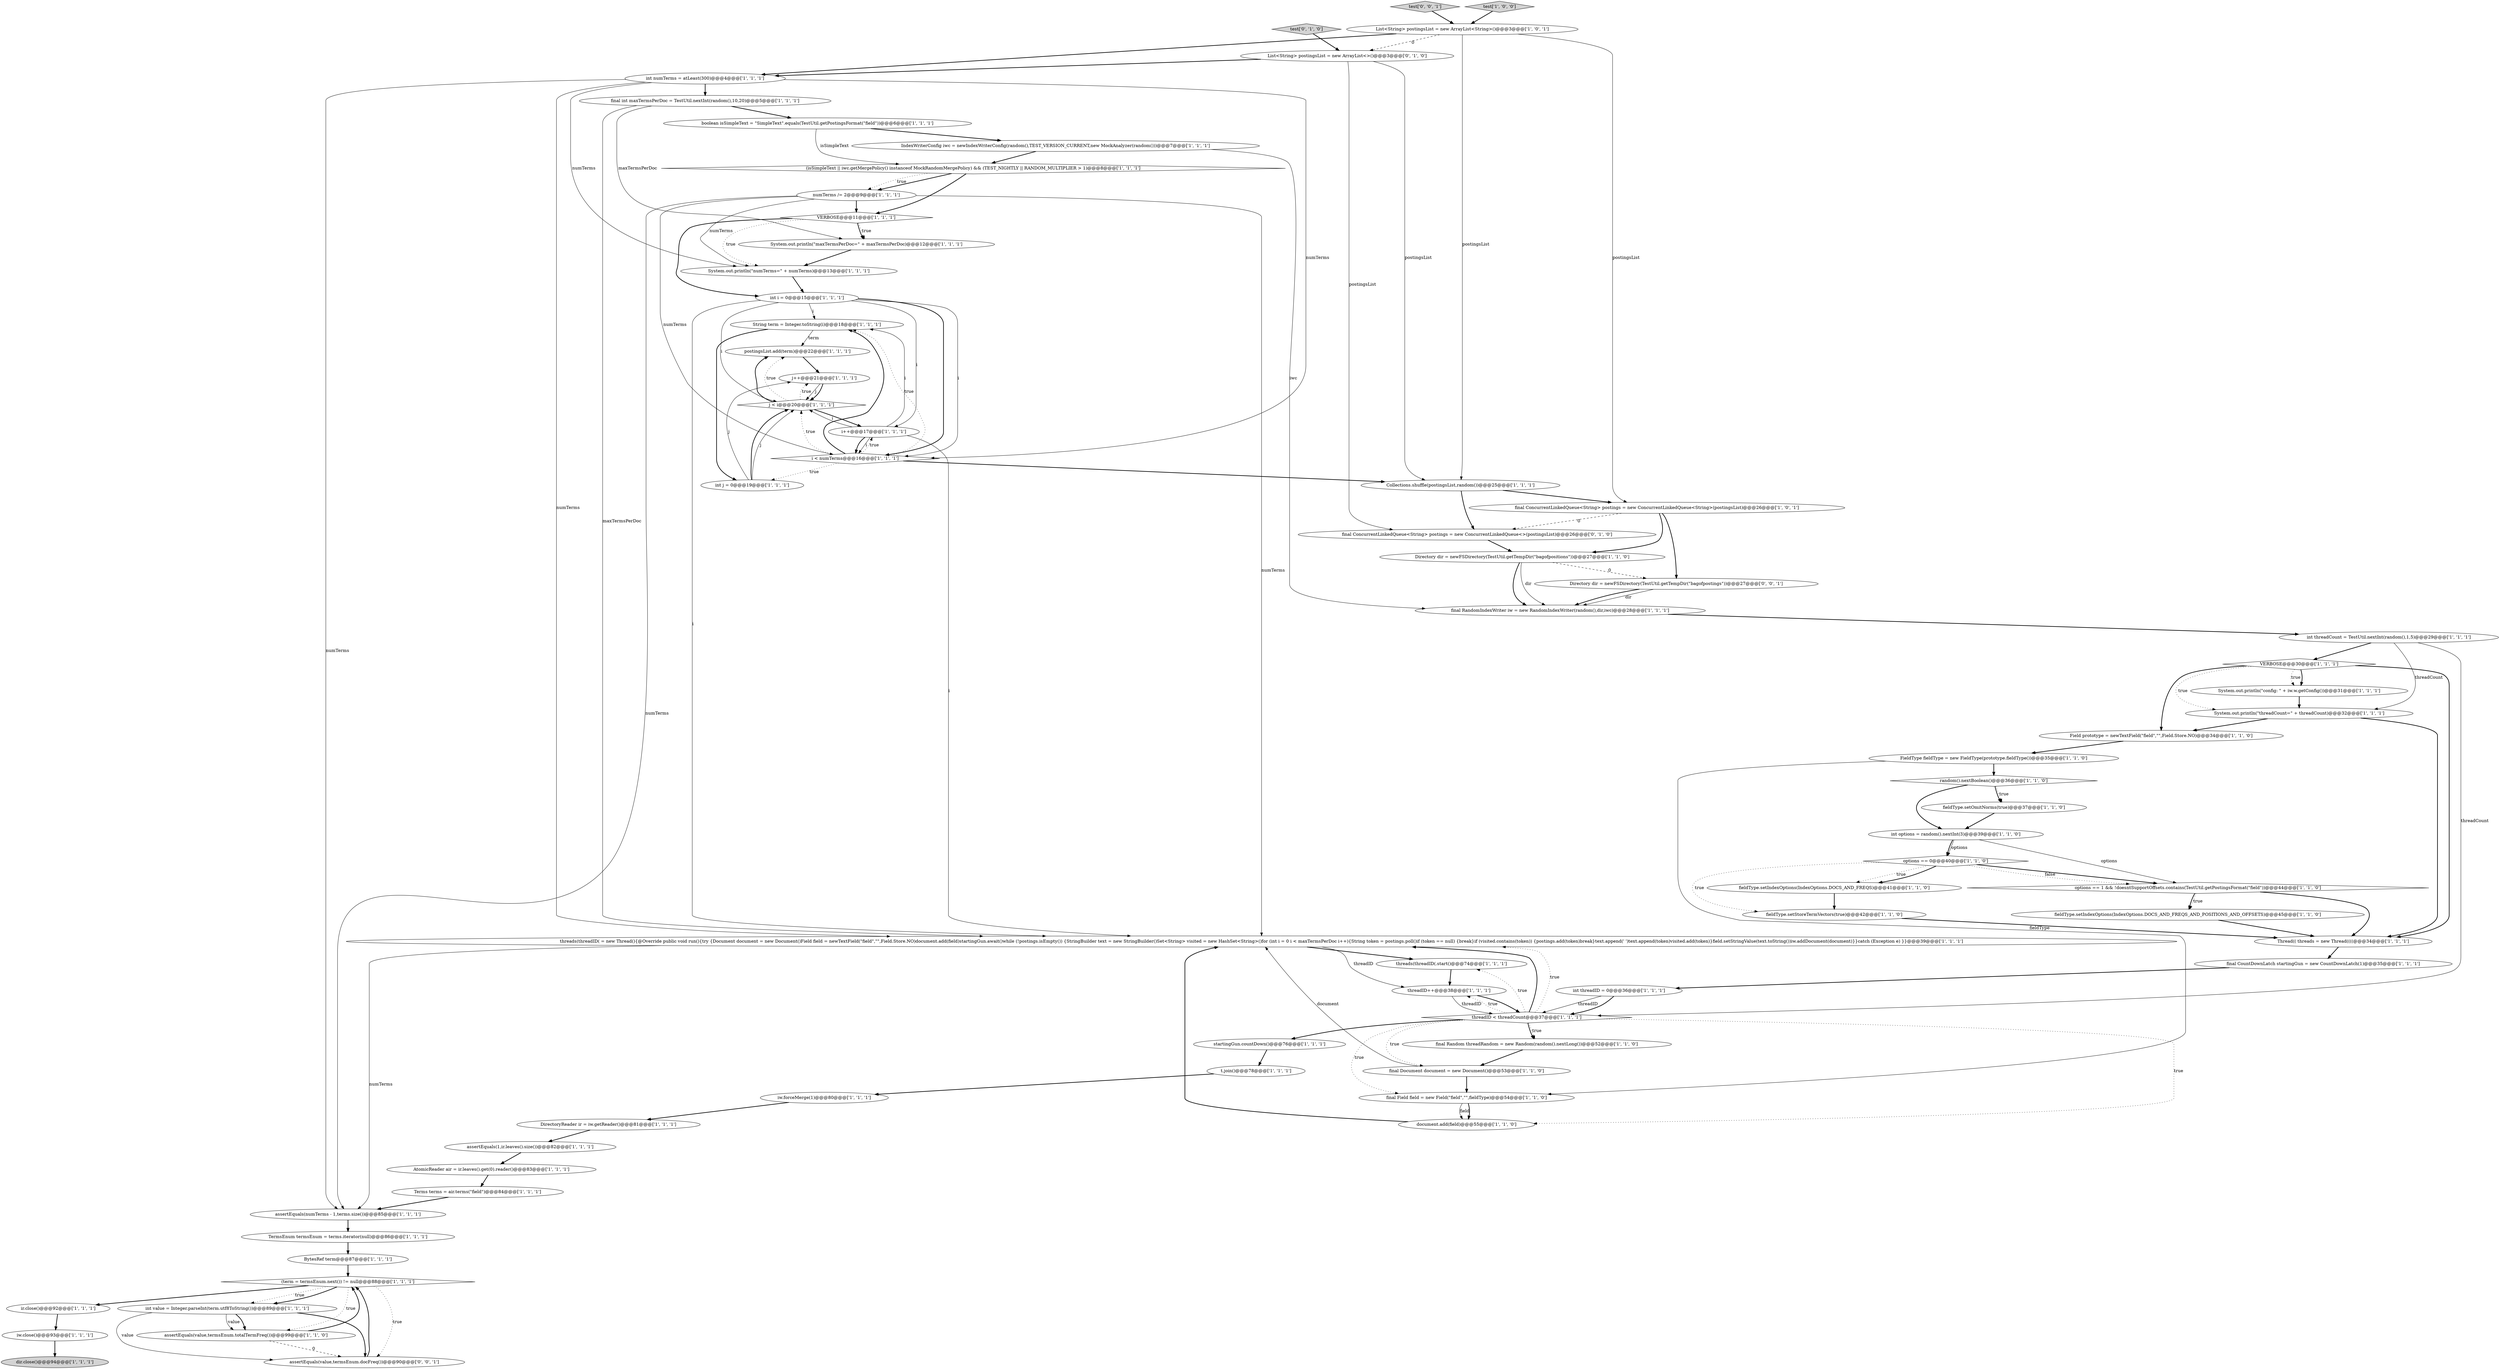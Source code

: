 digraph {
28 [style = filled, label = "BytesRef term@@@87@@@['1', '1', '1']", fillcolor = white, shape = ellipse image = "AAA0AAABBB1BBB"];
45 [style = filled, label = "int options = random().nextInt(3)@@@39@@@['1', '1', '0']", fillcolor = white, shape = ellipse image = "AAA0AAABBB1BBB"];
56 [style = filled, label = "j++@@@21@@@['1', '1', '1']", fillcolor = white, shape = ellipse image = "AAA0AAABBB1BBB"];
59 [style = filled, label = "AtomicReader air = ir.leaves().get(0).reader()@@@83@@@['1', '1', '1']", fillcolor = white, shape = ellipse image = "AAA0AAABBB1BBB"];
34 [style = filled, label = "String term = Integer.toString(i)@@@18@@@['1', '1', '1']", fillcolor = white, shape = ellipse image = "AAA0AAABBB1BBB"];
36 [style = filled, label = "i++@@@17@@@['1', '1', '1']", fillcolor = white, shape = ellipse image = "AAA0AAABBB1BBB"];
57 [style = filled, label = "assertEquals(1,ir.leaves().size())@@@82@@@['1', '1', '1']", fillcolor = white, shape = ellipse image = "AAA0AAABBB1BBB"];
3 [style = filled, label = "Thread(( threads = new Thread((((@@@34@@@['1', '1', '1']", fillcolor = white, shape = ellipse image = "AAA0AAABBB1BBB"];
41 [style = filled, label = "System.out.println(\"maxTermsPerDoc=\" + maxTermsPerDoc)@@@12@@@['1', '1', '1']", fillcolor = white, shape = ellipse image = "AAA0AAABBB1BBB"];
11 [style = filled, label = "int numTerms = atLeast(300)@@@4@@@['1', '1', '1']", fillcolor = white, shape = ellipse image = "AAA0AAABBB1BBB"];
14 [style = filled, label = "threads(threadID(.start()@@@74@@@['1', '1', '1']", fillcolor = white, shape = ellipse image = "AAA0AAABBB1BBB"];
44 [style = filled, label = "postingsList.add(term)@@@22@@@['1', '1', '1']", fillcolor = white, shape = ellipse image = "AAA0AAABBB1BBB"];
69 [style = filled, label = "Directory dir = newFSDirectory(TestUtil.getTempDir(\"bagofpostings\"))@@@27@@@['0', '0', '1']", fillcolor = white, shape = ellipse image = "AAA0AAABBB3BBB"];
67 [style = filled, label = "test['0', '0', '1']", fillcolor = lightgray, shape = diamond image = "AAA0AAABBB3BBB"];
62 [style = filled, label = "fieldType.setIndexOptions(IndexOptions.DOCS_AND_FREQS_AND_POSITIONS_AND_OFFSETS)@@@45@@@['1', '1', '0']", fillcolor = white, shape = ellipse image = "AAA0AAABBB1BBB"];
35 [style = filled, label = "IndexWriterConfig iwc = newIndexWriterConfig(random(),TEST_VERSION_CURRENT,new MockAnalyzer(random()))@@@7@@@['1', '1', '1']", fillcolor = white, shape = ellipse image = "AAA0AAABBB1BBB"];
10 [style = filled, label = "Collections.shuffle(postingsList,random())@@@25@@@['1', '1', '1']", fillcolor = white, shape = ellipse image = "AAA0AAABBB1BBB"];
48 [style = filled, label = "TermsEnum termsEnum = terms.iterator(null)@@@86@@@['1', '1', '1']", fillcolor = white, shape = ellipse image = "AAA0AAABBB1BBB"];
24 [style = filled, label = "FieldType fieldType = new FieldType(prototype.fieldType())@@@35@@@['1', '1', '0']", fillcolor = white, shape = ellipse image = "AAA0AAABBB1BBB"];
15 [style = filled, label = "(term = termsEnum.next()) != null@@@88@@@['1', '1', '1']", fillcolor = white, shape = diamond image = "AAA0AAABBB1BBB"];
5 [style = filled, label = "threads(threadID( = new Thread(){@Override public void run(){try {Document document = new Document()Field field = newTextField(\"field\",\"\",Field.Store.NO)document.add(field)startingGun.await()while (!postings.isEmpty()) {StringBuilder text = new StringBuilder()Set<String> visited = new HashSet<String>()for (int i = 0 i < maxTermsPerDoc i++){String token = postings.poll()if (token == null) {break}if (visited.contains(token)) {postings.add(token)break}text.append(' ')text.append(token)visited.add(token)}field.setStringValue(text.toString())iw.addDocument(document)}}catch (Exception e) }}@@@39@@@['1', '1', '1']", fillcolor = white, shape = ellipse image = "AAA0AAABBB1BBB"];
26 [style = filled, label = "assertEquals(value,termsEnum.totalTermFreq())@@@99@@@['1', '1', '0']", fillcolor = white, shape = ellipse image = "AAA0AAABBB1BBB"];
18 [style = filled, label = "startingGun.countDown()@@@76@@@['1', '1', '1']", fillcolor = white, shape = ellipse image = "AAA0AAABBB1BBB"];
50 [style = filled, label = "fieldType.setStoreTermVectors(true)@@@42@@@['1', '1', '0']", fillcolor = white, shape = ellipse image = "AAA0AAABBB1BBB"];
51 [style = filled, label = "document.add(field)@@@55@@@['1', '1', '0']", fillcolor = white, shape = ellipse image = "AAA0AAABBB1BBB"];
25 [style = filled, label = "final CountDownLatch startingGun = new CountDownLatch(1)@@@35@@@['1', '1', '1']", fillcolor = white, shape = ellipse image = "AAA0AAABBB1BBB"];
38 [style = filled, label = "Field prototype = newTextField(\"field\",\"\",Field.Store.NO)@@@34@@@['1', '1', '0']", fillcolor = white, shape = ellipse image = "AAA0AAABBB1BBB"];
22 [style = filled, label = "Terms terms = air.terms(\"field\")@@@84@@@['1', '1', '1']", fillcolor = white, shape = ellipse image = "AAA0AAABBB1BBB"];
40 [style = filled, label = "t.join()@@@78@@@['1', '1', '1']", fillcolor = white, shape = ellipse image = "AAA0AAABBB1BBB"];
63 [style = filled, label = "VERBOSE@@@11@@@['1', '1', '1']", fillcolor = white, shape = diamond image = "AAA0AAABBB1BBB"];
0 [style = filled, label = "System.out.println(\"numTerms=\" + numTerms)@@@13@@@['1', '1', '1']", fillcolor = white, shape = ellipse image = "AAA0AAABBB1BBB"];
58 [style = filled, label = "iw.close()@@@93@@@['1', '1', '1']", fillcolor = white, shape = ellipse image = "AAA0AAABBB1BBB"];
16 [style = filled, label = "VERBOSE@@@30@@@['1', '1', '1']", fillcolor = white, shape = diamond image = "AAA0AAABBB1BBB"];
17 [style = filled, label = "threadID < threadCount@@@37@@@['1', '1', '1']", fillcolor = white, shape = diamond image = "AAA0AAABBB1BBB"];
13 [style = filled, label = "final Random threadRandom = new Random(random().nextLong())@@@52@@@['1', '1', '0']", fillcolor = white, shape = ellipse image = "AAA0AAABBB1BBB"];
68 [style = filled, label = "assertEquals(value,termsEnum.docFreq())@@@90@@@['0', '0', '1']", fillcolor = white, shape = ellipse image = "AAA0AAABBB3BBB"];
64 [style = filled, label = "final ConcurrentLinkedQueue<String> postings = new ConcurrentLinkedQueue<>(postingsList)@@@26@@@['0', '1', '0']", fillcolor = white, shape = ellipse image = "AAA1AAABBB2BBB"];
1 [style = filled, label = "fieldType.setIndexOptions(IndexOptions.DOCS_AND_FREQS)@@@41@@@['1', '1', '0']", fillcolor = white, shape = ellipse image = "AAA0AAABBB1BBB"];
33 [style = filled, label = "ir.close()@@@92@@@['1', '1', '1']", fillcolor = white, shape = ellipse image = "AAA0AAABBB1BBB"];
52 [style = filled, label = "int i = 0@@@15@@@['1', '1', '1']", fillcolor = white, shape = ellipse image = "AAA0AAABBB1BBB"];
49 [style = filled, label = "Directory dir = newFSDirectory(TestUtil.getTempDir(\"bagofpositions\"))@@@27@@@['1', '1', '0']", fillcolor = white, shape = ellipse image = "AAA0AAABBB1BBB"];
55 [style = filled, label = "options == 1 && !doesntSupportOffsets.contains(TestUtil.getPostingsFormat(\"field\"))@@@44@@@['1', '1', '0']", fillcolor = white, shape = diamond image = "AAA0AAABBB1BBB"];
60 [style = filled, label = "int value = Integer.parseInt(term.utf8ToString())@@@89@@@['1', '1', '1']", fillcolor = white, shape = ellipse image = "AAA0AAABBB1BBB"];
43 [style = filled, label = "numTerms /= 2@@@9@@@['1', '1', '1']", fillcolor = white, shape = ellipse image = "AAA0AAABBB1BBB"];
32 [style = filled, label = "random().nextBoolean()@@@36@@@['1', '1', '0']", fillcolor = white, shape = diamond image = "AAA0AAABBB1BBB"];
23 [style = filled, label = "(isSimpleText || iwc.getMergePolicy() instanceof MockRandomMergePolicy) && (TEST_NIGHTLY || RANDOM_MULTIPLIER > 1)@@@8@@@['1', '1', '1']", fillcolor = white, shape = diamond image = "AAA0AAABBB1BBB"];
53 [style = filled, label = "final RandomIndexWriter iw = new RandomIndexWriter(random(),dir,iwc)@@@28@@@['1', '1', '1']", fillcolor = white, shape = ellipse image = "AAA0AAABBB1BBB"];
61 [style = filled, label = "boolean isSimpleText = \"SimpleText\".equals(TestUtil.getPostingsFormat(\"field\"))@@@6@@@['1', '1', '1']", fillcolor = white, shape = ellipse image = "AAA0AAABBB1BBB"];
65 [style = filled, label = "List<String> postingsList = new ArrayList<>()@@@3@@@['0', '1', '0']", fillcolor = white, shape = ellipse image = "AAA1AAABBB2BBB"];
66 [style = filled, label = "test['0', '1', '0']", fillcolor = lightgray, shape = diamond image = "AAA0AAABBB2BBB"];
39 [style = filled, label = "test['1', '0', '0']", fillcolor = lightgray, shape = diamond image = "AAA0AAABBB1BBB"];
37 [style = filled, label = "int j = 0@@@19@@@['1', '1', '1']", fillcolor = white, shape = ellipse image = "AAA0AAABBB1BBB"];
30 [style = filled, label = "dir.close()@@@94@@@['1', '1', '1']", fillcolor = lightgray, shape = ellipse image = "AAA0AAABBB1BBB"];
27 [style = filled, label = "j < i@@@20@@@['1', '1', '1']", fillcolor = white, shape = diamond image = "AAA0AAABBB1BBB"];
8 [style = filled, label = "DirectoryReader ir = iw.getReader()@@@81@@@['1', '1', '1']", fillcolor = white, shape = ellipse image = "AAA0AAABBB1BBB"];
46 [style = filled, label = "final Field field = new Field(\"field\",\"\",fieldType)@@@54@@@['1', '1', '0']", fillcolor = white, shape = ellipse image = "AAA0AAABBB1BBB"];
54 [style = filled, label = "int threadID = 0@@@36@@@['1', '1', '1']", fillcolor = white, shape = ellipse image = "AAA0AAABBB1BBB"];
4 [style = filled, label = "System.out.println(\"threadCount=\" + threadCount)@@@32@@@['1', '1', '1']", fillcolor = white, shape = ellipse image = "AAA0AAABBB1BBB"];
47 [style = filled, label = "i < numTerms@@@16@@@['1', '1', '1']", fillcolor = white, shape = diamond image = "AAA0AAABBB1BBB"];
19 [style = filled, label = "final Document document = new Document()@@@53@@@['1', '1', '0']", fillcolor = white, shape = ellipse image = "AAA0AAABBB1BBB"];
21 [style = filled, label = "final ConcurrentLinkedQueue<String> postings = new ConcurrentLinkedQueue<String>(postingsList)@@@26@@@['1', '0', '1']", fillcolor = white, shape = ellipse image = "AAA0AAABBB1BBB"];
42 [style = filled, label = "iw.forceMerge(1)@@@80@@@['1', '1', '1']", fillcolor = white, shape = ellipse image = "AAA0AAABBB1BBB"];
29 [style = filled, label = "List<String> postingsList = new ArrayList<String>()@@@3@@@['1', '0', '1']", fillcolor = white, shape = ellipse image = "AAA0AAABBB1BBB"];
6 [style = filled, label = "options == 0@@@40@@@['1', '1', '0']", fillcolor = white, shape = diamond image = "AAA0AAABBB1BBB"];
2 [style = filled, label = "threadID++@@@38@@@['1', '1', '1']", fillcolor = white, shape = ellipse image = "AAA0AAABBB1BBB"];
7 [style = filled, label = "assertEquals(numTerms - 1,terms.size())@@@85@@@['1', '1', '1']", fillcolor = white, shape = ellipse image = "AAA0AAABBB1BBB"];
9 [style = filled, label = "int threadCount = TestUtil.nextInt(random(),1,5)@@@29@@@['1', '1', '1']", fillcolor = white, shape = ellipse image = "AAA0AAABBB1BBB"];
20 [style = filled, label = "final int maxTermsPerDoc = TestUtil.nextInt(random(),10,20)@@@5@@@['1', '1', '1']", fillcolor = white, shape = ellipse image = "AAA0AAABBB1BBB"];
12 [style = filled, label = "fieldType.setOmitNorms(true)@@@37@@@['1', '1', '0']", fillcolor = white, shape = ellipse image = "AAA0AAABBB1BBB"];
31 [style = filled, label = "System.out.println(\"config: \" + iw.w.getConfig())@@@31@@@['1', '1', '1']", fillcolor = white, shape = ellipse image = "AAA0AAABBB1BBB"];
5->14 [style = bold, label=""];
61->23 [style = solid, label="isSimpleText"];
24->32 [style = bold, label=""];
10->21 [style = bold, label=""];
67->29 [style = bold, label=""];
5->2 [style = solid, label="threadID"];
52->47 [style = solid, label="i"];
44->56 [style = bold, label=""];
59->22 [style = bold, label=""];
15->33 [style = bold, label=""];
52->5 [style = solid, label="i"];
29->10 [style = solid, label="postingsList"];
15->60 [style = dotted, label="true"];
15->60 [style = bold, label=""];
52->27 [style = solid, label="i"];
16->38 [style = bold, label=""];
45->55 [style = solid, label="options"];
2->17 [style = bold, label=""];
10->64 [style = bold, label=""];
64->49 [style = bold, label=""];
46->51 [style = solid, label="field"];
17->13 [style = bold, label=""];
36->47 [style = bold, label=""];
37->27 [style = solid, label="j"];
3->25 [style = bold, label=""];
43->5 [style = solid, label="numTerms"];
17->46 [style = dotted, label="true"];
52->36 [style = solid, label="i"];
20->61 [style = bold, label=""];
7->48 [style = bold, label=""];
21->64 [style = dashed, label="0"];
43->47 [style = solid, label="numTerms"];
19->46 [style = bold, label=""];
47->34 [style = bold, label=""];
4->3 [style = bold, label=""];
52->34 [style = solid, label="i"];
2->17 [style = solid, label="threadID"];
65->10 [style = solid, label="postingsList"];
20->5 [style = solid, label="maxTermsPerDoc"];
27->44 [style = bold, label=""];
43->63 [style = bold, label=""];
11->20 [style = bold, label=""];
8->57 [style = bold, label=""];
53->9 [style = bold, label=""];
45->6 [style = solid, label="options"];
47->36 [style = dotted, label="true"];
47->27 [style = dotted, label="true"];
29->65 [style = dashed, label="0"];
9->16 [style = bold, label=""];
49->53 [style = bold, label=""];
36->27 [style = solid, label="i"];
17->13 [style = dotted, label="true"];
36->47 [style = solid, label="i"];
11->0 [style = solid, label="numTerms"];
23->43 [style = bold, label=""];
38->24 [style = bold, label=""];
57->59 [style = bold, label=""];
54->17 [style = solid, label="threadID"];
27->56 [style = dotted, label="true"];
45->6 [style = bold, label=""];
43->0 [style = solid, label="numTerms"];
54->17 [style = bold, label=""];
43->7 [style = solid, label="numTerms"];
9->17 [style = solid, label="threadCount"];
65->11 [style = bold, label=""];
17->2 [style = dotted, label="true"];
35->23 [style = bold, label=""];
66->65 [style = bold, label=""];
49->69 [style = dashed, label="0"];
50->3 [style = bold, label=""];
47->34 [style = dotted, label="true"];
15->68 [style = dotted, label="true"];
9->4 [style = solid, label="threadCount"];
17->5 [style = dotted, label="true"];
56->27 [style = solid, label="j"];
65->64 [style = solid, label="postingsList"];
36->34 [style = solid, label="i"];
56->27 [style = bold, label=""];
60->68 [style = solid, label="value"];
68->15 [style = bold, label=""];
40->42 [style = bold, label=""];
17->14 [style = dotted, label="true"];
13->19 [style = bold, label=""];
27->44 [style = dotted, label="true"];
11->5 [style = solid, label="numTerms"];
15->26 [style = dotted, label="true"];
29->21 [style = solid, label="postingsList"];
32->12 [style = dotted, label="true"];
26->68 [style = dashed, label="0"];
32->45 [style = bold, label=""];
41->0 [style = bold, label=""];
11->7 [style = solid, label="numTerms"];
6->1 [style = dotted, label="true"];
23->63 [style = bold, label=""];
21->69 [style = bold, label=""];
46->51 [style = bold, label=""];
28->15 [style = bold, label=""];
63->41 [style = dotted, label="true"];
47->10 [style = bold, label=""];
20->41 [style = solid, label="maxTermsPerDoc"];
31->4 [style = bold, label=""];
60->26 [style = bold, label=""];
26->15 [style = bold, label=""];
17->51 [style = dotted, label="true"];
6->50 [style = dotted, label="true"];
61->35 [style = bold, label=""];
16->3 [style = bold, label=""];
69->53 [style = solid, label="dir"];
18->40 [style = bold, label=""];
60->26 [style = solid, label="value"];
5->7 [style = solid, label="numTerms"];
12->45 [style = bold, label=""];
39->29 [style = bold, label=""];
14->2 [style = bold, label=""];
19->5 [style = solid, label="document"];
6->55 [style = bold, label=""];
21->49 [style = bold, label=""];
6->1 [style = bold, label=""];
1->50 [style = bold, label=""];
47->37 [style = dotted, label="true"];
52->47 [style = bold, label=""];
25->54 [style = bold, label=""];
51->5 [style = bold, label=""];
17->19 [style = dotted, label="true"];
16->4 [style = dotted, label="true"];
24->46 [style = solid, label="fieldType"];
32->12 [style = bold, label=""];
4->38 [style = bold, label=""];
63->0 [style = dotted, label="true"];
60->68 [style = bold, label=""];
49->53 [style = solid, label="dir"];
37->27 [style = bold, label=""];
55->62 [style = dotted, label="true"];
0->52 [style = bold, label=""];
11->47 [style = solid, label="numTerms"];
63->52 [style = bold, label=""];
34->44 [style = solid, label="term"];
23->43 [style = dotted, label="true"];
37->56 [style = solid, label="j"];
27->36 [style = bold, label=""];
48->28 [style = bold, label=""];
33->58 [style = bold, label=""];
69->53 [style = bold, label=""];
36->5 [style = solid, label="i"];
6->55 [style = dotted, label="false"];
58->30 [style = bold, label=""];
22->7 [style = bold, label=""];
55->62 [style = bold, label=""];
35->53 [style = solid, label="iwc"];
55->3 [style = bold, label=""];
42->8 [style = bold, label=""];
16->31 [style = bold, label=""];
62->3 [style = bold, label=""];
34->37 [style = bold, label=""];
17->5 [style = bold, label=""];
63->41 [style = bold, label=""];
16->31 [style = dotted, label="true"];
29->11 [style = bold, label=""];
17->18 [style = bold, label=""];
}
